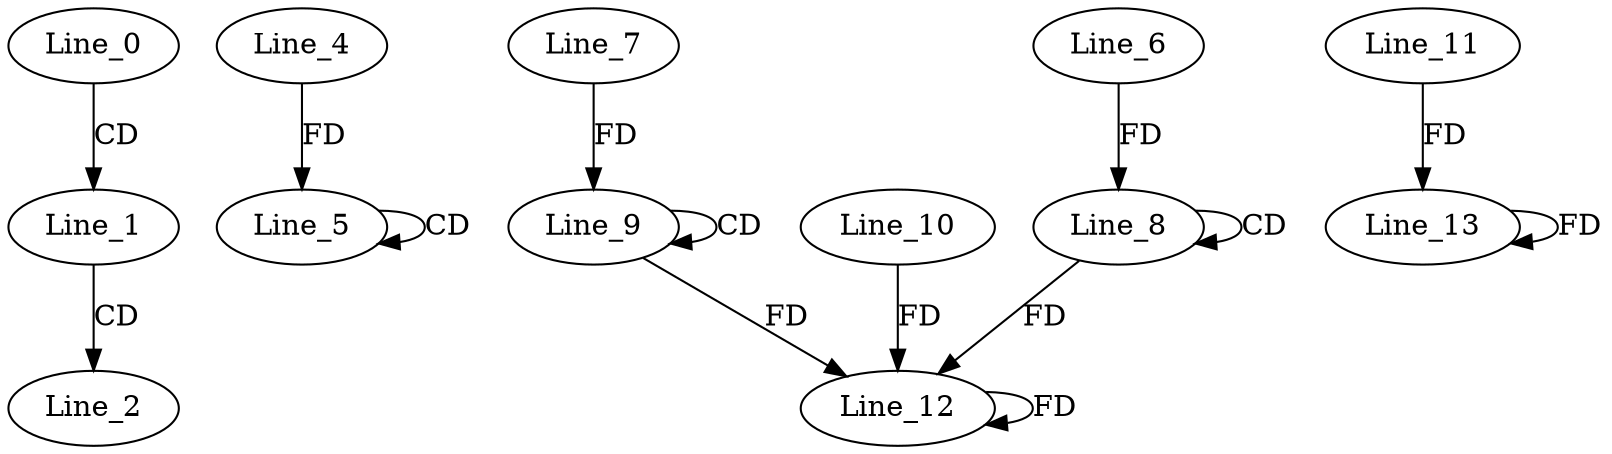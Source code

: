 digraph G {
  Line_0;
  Line_1;
  Line_2;
  Line_5;
  Line_5;
  Line_4;
  Line_5;
  Line_8;
  Line_8;
  Line_6;
  Line_9;
  Line_9;
  Line_7;
  Line_10;
  Line_12;
  Line_11;
  Line_13;
  Line_0 -> Line_1 [ label="CD" ];
  Line_1 -> Line_2 [ label="CD" ];
  Line_5 -> Line_5 [ label="CD" ];
  Line_4 -> Line_5 [ label="FD" ];
  Line_8 -> Line_8 [ label="CD" ];
  Line_6 -> Line_8 [ label="FD" ];
  Line_9 -> Line_9 [ label="CD" ];
  Line_7 -> Line_9 [ label="FD" ];
  Line_10 -> Line_12 [ label="FD" ];
  Line_12 -> Line_12 [ label="FD" ];
  Line_8 -> Line_12 [ label="FD" ];
  Line_9 -> Line_12 [ label="FD" ];
  Line_11 -> Line_13 [ label="FD" ];
  Line_13 -> Line_13 [ label="FD" ];
}
